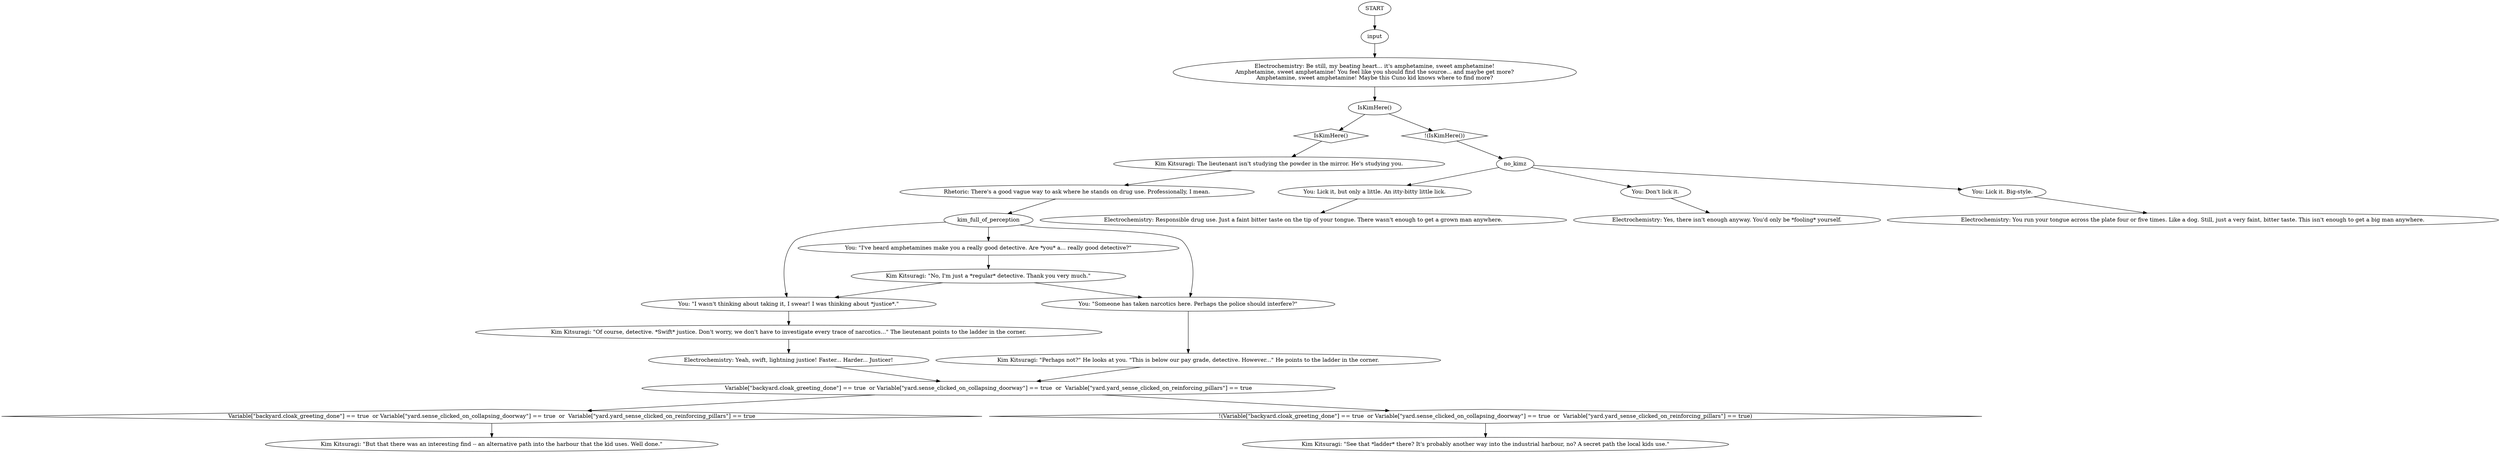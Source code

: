 # SHACK ORB / elchem with kim
# Discussing the speed with Kim.
# ==================================================
digraph G {
	  0 [label="START"];
	  1 [label="input"];
	  2 [label="You: Lick it. Big-style."];
	  4 [label="no_kimz"];
	  5 [label="Electrochemistry: Yes, there isn't enough anyway. You'd only be *fooling* yourself."];
	  6 [label="Kim Kitsuragi: \"But that there was an interesting find -- an alternative path into the harbour that the kid uses. Well done.\""];
	  7 [label="You: \"I wasn't thinking about taking it, I swear! I was thinking about *justice*.\""];
	  8 [label="Variable[\"backyard.cloak_greeting_done\"] == true  or Variable[\"yard.sense_clicked_on_collapsing_doorway\"] == true  or  Variable[\"yard.yard_sense_clicked_on_reinforcing_pillars\"] == true"];
	  9 [label="Variable[\"backyard.cloak_greeting_done\"] == true  or Variable[\"yard.sense_clicked_on_collapsing_doorway\"] == true  or  Variable[\"yard.yard_sense_clicked_on_reinforcing_pillars\"] == true", shape=diamond];
	  10 [label="!(Variable[\"backyard.cloak_greeting_done\"] == true  or Variable[\"yard.sense_clicked_on_collapsing_doorway\"] == true  or  Variable[\"yard.yard_sense_clicked_on_reinforcing_pillars\"] == true)", shape=diamond];
	  11 [label="Kim Kitsuragi: \"Perhaps not?\" He looks at you. \"This is below our pay grade, detective. However...\" He points to the ladder in the corner."];
	  12 [label="Electrochemistry: Be still, my beating heart... it's amphetamine, sweet amphetamine!\nAmphetamine, sweet amphetamine! You feel like you should find the source... and maybe get more?\nAmphetamine, sweet amphetamine! Maybe this Cuno kid knows where to find more?"];
	  13 [label="You: Lick it, but only a little. An itty-bitty little lick."];
	  14 [label="Kim Kitsuragi: \"Of course, detective. *Swift* justice. Don't worry, we don't have to investigate every trace of narcotics...\" The lieutenant points to the ladder in the corner."];
	  15 [label="Kim Kitsuragi: \"See that *ladder* there? It's probably another way into the industrial harbour, no? A secret path the local kids use.\""];
	  16 [label="Electrochemistry: Responsible drug use. Just a faint bitter taste on the tip of your tongue. There wasn't enough to get a grown man anywhere."];
	  17 [label="You: \"Someone has taken narcotics here. Perhaps the police should interfere?\""];
	  18 [label="You: Don't lick it."];
	  19 [label="Kim Kitsuragi: The lieutenant isn't studying the powder in the mirror. He's studying you."];
	  20 [label="IsKimHere()"];
	  21 [label="IsKimHere()", shape=diamond];
	  22 [label="!(IsKimHere())", shape=diamond];
	  23 [label="Electrochemistry: You run your tongue across the plate four or five times. Like a dog. Still, just a very faint, bitter taste. This isn't enough to get a big man anywhere."];
	  24 [label="kim_full_of_perception"];
	  25 [label="Rhetoric: There's a good vague way to ask where he stands on drug use. Professionally, I mean."];
	  26 [label="You: \"I've heard amphetamines make you a really good detective. Are *you* a... really good detective?\""];
	  27 [label="Kim Kitsuragi: \"No, I'm just a *regular* detective. Thank you very much.\""];
	  28 [label="Electrochemistry: Yeah, swift, lightning justice! Faster... Harder... Justicer!"];
	  0 -> 1
	  1 -> 12
	  2 -> 23
	  4 -> 2
	  4 -> 18
	  4 -> 13
	  7 -> 14
	  8 -> 9
	  8 -> 10
	  9 -> 6
	  10 -> 15
	  11 -> 8
	  12 -> 20
	  13 -> 16
	  14 -> 28
	  17 -> 11
	  18 -> 5
	  19 -> 25
	  20 -> 21
	  20 -> 22
	  21 -> 19
	  22 -> 4
	  24 -> 17
	  24 -> 26
	  24 -> 7
	  25 -> 24
	  26 -> 27
	  27 -> 17
	  27 -> 7
	  28 -> 8
}

